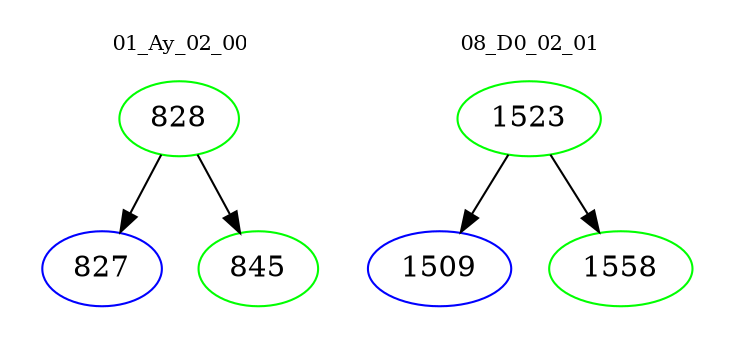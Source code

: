 digraph{
subgraph cluster_0 {
color = white
label = "01_Ay_02_00";
fontsize=10;
T0_828 [label="828", color="green"]
T0_828 -> T0_827 [color="black"]
T0_827 [label="827", color="blue"]
T0_828 -> T0_845 [color="black"]
T0_845 [label="845", color="green"]
}
subgraph cluster_1 {
color = white
label = "08_D0_02_01";
fontsize=10;
T1_1523 [label="1523", color="green"]
T1_1523 -> T1_1509 [color="black"]
T1_1509 [label="1509", color="blue"]
T1_1523 -> T1_1558 [color="black"]
T1_1558 [label="1558", color="green"]
}
}
